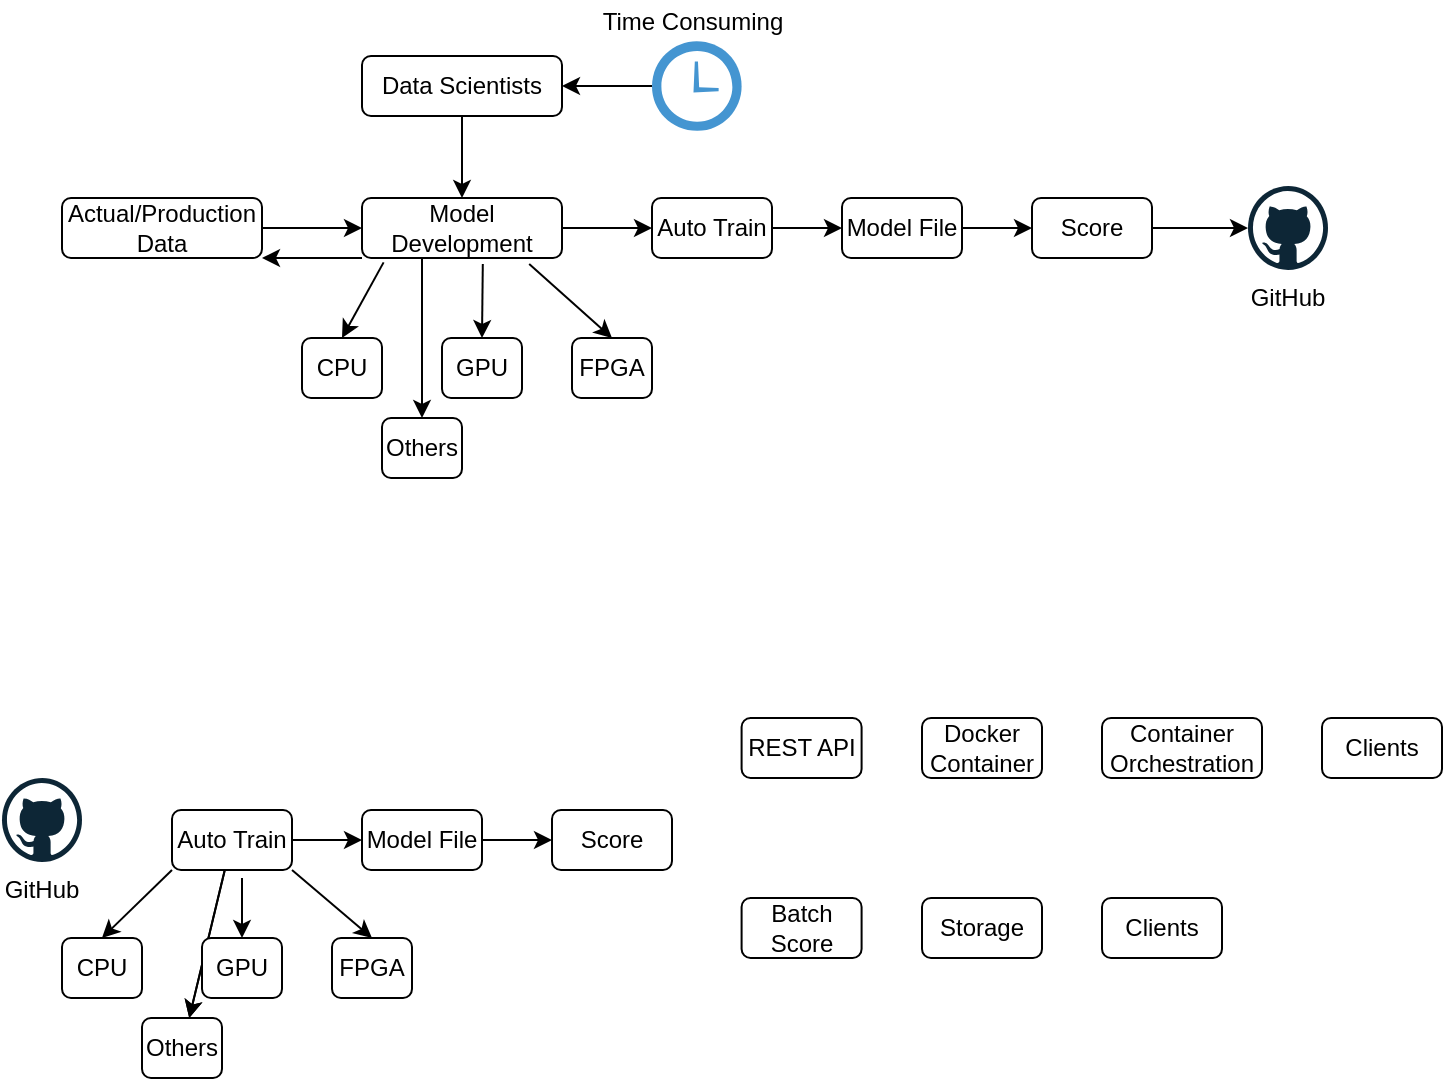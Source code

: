 <mxfile version="14.5.3" type="github">
  <diagram id="5eOtDX8AbM0DL3pFRIn1" name="Page-1">
    <mxGraphModel dx="1038" dy="580" grid="1" gridSize="10" guides="1" tooltips="1" connect="1" arrows="1" fold="1" page="1" pageScale="1" pageWidth="850" pageHeight="1100" math="0" shadow="0">
      <root>
        <mxCell id="0" />
        <mxCell id="1" parent="0" />
        <mxCell id="4l5nySt9rV1LjqvCiGXe-9" value="" style="edgeStyle=orthogonalEdgeStyle;rounded=0;orthogonalLoop=1;jettySize=auto;html=1;" edge="1" parent="1" source="4l5nySt9rV1LjqvCiGXe-1" target="4l5nySt9rV1LjqvCiGXe-2">
          <mxGeometry relative="1" as="geometry" />
        </mxCell>
        <mxCell id="4l5nySt9rV1LjqvCiGXe-1" value="Actual/Production Data" style="rounded=1;whiteSpace=wrap;html=1;" vertex="1" parent="1">
          <mxGeometry x="150" y="150" width="100" height="30" as="geometry" />
        </mxCell>
        <mxCell id="4l5nySt9rV1LjqvCiGXe-11" value="" style="edgeStyle=orthogonalEdgeStyle;rounded=0;orthogonalLoop=1;jettySize=auto;html=1;" edge="1" parent="1" source="4l5nySt9rV1LjqvCiGXe-2" target="4l5nySt9rV1LjqvCiGXe-6">
          <mxGeometry relative="1" as="geometry">
            <Array as="points">
              <mxPoint x="330" y="200" />
              <mxPoint x="330" y="200" />
            </Array>
          </mxGeometry>
        </mxCell>
        <mxCell id="4l5nySt9rV1LjqvCiGXe-26" value="" style="edgeStyle=none;rounded=0;orthogonalLoop=1;jettySize=auto;html=1;" edge="1" parent="1" source="4l5nySt9rV1LjqvCiGXe-2" target="4l5nySt9rV1LjqvCiGXe-24">
          <mxGeometry relative="1" as="geometry" />
        </mxCell>
        <mxCell id="4l5nySt9rV1LjqvCiGXe-2" value="Model Development" style="rounded=1;whiteSpace=wrap;html=1;" vertex="1" parent="1">
          <mxGeometry x="300" y="150" width="100" height="30" as="geometry" />
        </mxCell>
        <mxCell id="4l5nySt9rV1LjqvCiGXe-3" value="CPU" style="rounded=1;whiteSpace=wrap;html=1;" vertex="1" parent="1">
          <mxGeometry x="270" y="220" width="40" height="30" as="geometry" />
        </mxCell>
        <mxCell id="4l5nySt9rV1LjqvCiGXe-4" value="GPU" style="rounded=1;whiteSpace=wrap;html=1;" vertex="1" parent="1">
          <mxGeometry x="340" y="220" width="40" height="30" as="geometry" />
        </mxCell>
        <mxCell id="4l5nySt9rV1LjqvCiGXe-5" value="FPGA" style="rounded=1;whiteSpace=wrap;html=1;" vertex="1" parent="1">
          <mxGeometry x="405" y="220" width="40" height="30" as="geometry" />
        </mxCell>
        <mxCell id="4l5nySt9rV1LjqvCiGXe-6" value="Others" style="rounded=1;whiteSpace=wrap;html=1;" vertex="1" parent="1">
          <mxGeometry x="310" y="260" width="40" height="30" as="geometry" />
        </mxCell>
        <mxCell id="4l5nySt9rV1LjqvCiGXe-10" value="" style="edgeStyle=orthogonalEdgeStyle;rounded=0;orthogonalLoop=1;jettySize=auto;html=1;" edge="1" parent="1" source="4l5nySt9rV1LjqvCiGXe-7" target="4l5nySt9rV1LjqvCiGXe-2">
          <mxGeometry relative="1" as="geometry" />
        </mxCell>
        <mxCell id="4l5nySt9rV1LjqvCiGXe-7" value="Data Scientists" style="rounded=1;whiteSpace=wrap;html=1;" vertex="1" parent="1">
          <mxGeometry x="300" y="79" width="100" height="30" as="geometry" />
        </mxCell>
        <mxCell id="4l5nySt9rV1LjqvCiGXe-12" value="" style="endArrow=classic;html=1;exitX=0.108;exitY=1.073;exitDx=0;exitDy=0;exitPerimeter=0;entryX=0.5;entryY=0;entryDx=0;entryDy=0;" edge="1" parent="1" source="4l5nySt9rV1LjqvCiGXe-2" target="4l5nySt9rV1LjqvCiGXe-3">
          <mxGeometry width="50" height="50" relative="1" as="geometry">
            <mxPoint x="400" y="330" as="sourcePoint" />
            <mxPoint x="450" y="280" as="targetPoint" />
          </mxGeometry>
        </mxCell>
        <mxCell id="4l5nySt9rV1LjqvCiGXe-13" value="" style="endArrow=classic;html=1;exitX=0.604;exitY=1.1;exitDx=0;exitDy=0;exitPerimeter=0;entryX=0.5;entryY=0;entryDx=0;entryDy=0;" edge="1" parent="1" source="4l5nySt9rV1LjqvCiGXe-2" target="4l5nySt9rV1LjqvCiGXe-4">
          <mxGeometry width="50" height="50" relative="1" as="geometry">
            <mxPoint x="320.8" y="192.19" as="sourcePoint" />
            <mxPoint x="300" y="230" as="targetPoint" />
          </mxGeometry>
        </mxCell>
        <mxCell id="4l5nySt9rV1LjqvCiGXe-14" value="" style="endArrow=classic;html=1;exitX=0.836;exitY=1.1;exitDx=0;exitDy=0;exitPerimeter=0;entryX=0.5;entryY=0;entryDx=0;entryDy=0;" edge="1" parent="1" source="4l5nySt9rV1LjqvCiGXe-2" target="4l5nySt9rV1LjqvCiGXe-5">
          <mxGeometry width="50" height="50" relative="1" as="geometry">
            <mxPoint x="330.8" y="202.19" as="sourcePoint" />
            <mxPoint x="310" y="240" as="targetPoint" />
          </mxGeometry>
        </mxCell>
        <mxCell id="4l5nySt9rV1LjqvCiGXe-17" value="" style="endArrow=classic;html=1;exitX=0;exitY=1;exitDx=0;exitDy=0;entryX=1;entryY=1;entryDx=0;entryDy=0;" edge="1" parent="1" source="4l5nySt9rV1LjqvCiGXe-2" target="4l5nySt9rV1LjqvCiGXe-1">
          <mxGeometry width="50" height="50" relative="1" as="geometry">
            <mxPoint x="200" y="150" as="sourcePoint" />
            <mxPoint x="250" y="100" as="targetPoint" />
          </mxGeometry>
        </mxCell>
        <mxCell id="4l5nySt9rV1LjqvCiGXe-20" value="" style="edgeStyle=none;rounded=0;orthogonalLoop=1;jettySize=auto;html=1;" edge="1" parent="1" source="4l5nySt9rV1LjqvCiGXe-19" target="4l5nySt9rV1LjqvCiGXe-7">
          <mxGeometry relative="1" as="geometry" />
        </mxCell>
        <mxCell id="4l5nySt9rV1LjqvCiGXe-19" value="" style="shadow=0;dashed=0;html=1;strokeColor=none;fillColor=#4495D1;labelPosition=center;verticalLabelPosition=bottom;verticalAlign=top;align=center;outlineConnect=0;shape=mxgraph.veeam.time;" vertex="1" parent="1">
          <mxGeometry x="445" y="71.6" width="44.8" height="44.8" as="geometry" />
        </mxCell>
        <mxCell id="4l5nySt9rV1LjqvCiGXe-21" value="" style="dashed=0;outlineConnect=0;html=1;align=center;labelPosition=center;verticalLabelPosition=bottom;verticalAlign=top;shape=mxgraph.weblogos.github" vertex="1" parent="1">
          <mxGeometry x="743" y="144" width="40" height="42" as="geometry" />
        </mxCell>
        <mxCell id="4l5nySt9rV1LjqvCiGXe-23" value="GitHub" style="text;html=1;strokeColor=none;fillColor=none;align=center;verticalAlign=middle;whiteSpace=wrap;rounded=0;" vertex="1" parent="1">
          <mxGeometry x="743" y="190" width="40" height="20" as="geometry" />
        </mxCell>
        <mxCell id="4l5nySt9rV1LjqvCiGXe-30" value="" style="edgeStyle=none;rounded=0;orthogonalLoop=1;jettySize=auto;html=1;" edge="1" parent="1" source="4l5nySt9rV1LjqvCiGXe-24" target="4l5nySt9rV1LjqvCiGXe-29">
          <mxGeometry relative="1" as="geometry" />
        </mxCell>
        <mxCell id="4l5nySt9rV1LjqvCiGXe-24" value="Auto Train" style="rounded=1;whiteSpace=wrap;html=1;" vertex="1" parent="1">
          <mxGeometry x="445" y="150" width="60" height="30" as="geometry" />
        </mxCell>
        <mxCell id="4l5nySt9rV1LjqvCiGXe-28" value="" style="edgeStyle=none;rounded=0;orthogonalLoop=1;jettySize=auto;html=1;" edge="1" parent="1" source="4l5nySt9rV1LjqvCiGXe-25" target="4l5nySt9rV1LjqvCiGXe-21">
          <mxGeometry relative="1" as="geometry" />
        </mxCell>
        <mxCell id="4l5nySt9rV1LjqvCiGXe-25" value="Score" style="rounded=1;whiteSpace=wrap;html=1;" vertex="1" parent="1">
          <mxGeometry x="635" y="150" width="60" height="30" as="geometry" />
        </mxCell>
        <mxCell id="4l5nySt9rV1LjqvCiGXe-32" value="" style="edgeStyle=none;rounded=0;orthogonalLoop=1;jettySize=auto;html=1;" edge="1" parent="1" source="4l5nySt9rV1LjqvCiGXe-29" target="4l5nySt9rV1LjqvCiGXe-25">
          <mxGeometry relative="1" as="geometry" />
        </mxCell>
        <mxCell id="4l5nySt9rV1LjqvCiGXe-29" value="Model File" style="rounded=1;whiteSpace=wrap;html=1;" vertex="1" parent="1">
          <mxGeometry x="540" y="150" width="60" height="30" as="geometry" />
        </mxCell>
        <mxCell id="4l5nySt9rV1LjqvCiGXe-33" value="Time Consuming" style="text;html=1;strokeColor=none;fillColor=none;align=center;verticalAlign=middle;whiteSpace=wrap;rounded=0;" vertex="1" parent="1">
          <mxGeometry x="418" y="51.6" width="95" height="20" as="geometry" />
        </mxCell>
        <mxCell id="4l5nySt9rV1LjqvCiGXe-34" value="" style="dashed=0;outlineConnect=0;html=1;align=center;labelPosition=center;verticalLabelPosition=bottom;verticalAlign=top;shape=mxgraph.weblogos.github" vertex="1" parent="1">
          <mxGeometry x="120" y="440" width="40" height="42" as="geometry" />
        </mxCell>
        <mxCell id="4l5nySt9rV1LjqvCiGXe-35" value="GitHub" style="text;html=1;strokeColor=none;fillColor=none;align=center;verticalAlign=middle;whiteSpace=wrap;rounded=0;" vertex="1" parent="1">
          <mxGeometry x="120" y="486" width="40" height="20" as="geometry" />
        </mxCell>
        <mxCell id="4l5nySt9rV1LjqvCiGXe-36" value="" style="edgeStyle=none;rounded=0;orthogonalLoop=1;jettySize=auto;html=1;" edge="1" parent="1" source="4l5nySt9rV1LjqvCiGXe-37" target="4l5nySt9rV1LjqvCiGXe-40">
          <mxGeometry relative="1" as="geometry" />
        </mxCell>
        <mxCell id="4l5nySt9rV1LjqvCiGXe-45" value="" style="edgeStyle=none;rounded=0;orthogonalLoop=1;jettySize=auto;html=1;" edge="1" parent="1" source="4l5nySt9rV1LjqvCiGXe-37" target="4l5nySt9rV1LjqvCiGXe-44">
          <mxGeometry relative="1" as="geometry" />
        </mxCell>
        <mxCell id="4l5nySt9rV1LjqvCiGXe-46" value="" style="edgeStyle=none;rounded=0;orthogonalLoop=1;jettySize=auto;html=1;" edge="1" parent="1" source="4l5nySt9rV1LjqvCiGXe-37" target="4l5nySt9rV1LjqvCiGXe-44">
          <mxGeometry relative="1" as="geometry" />
        </mxCell>
        <mxCell id="4l5nySt9rV1LjqvCiGXe-37" value="Auto Train" style="rounded=1;whiteSpace=wrap;html=1;" vertex="1" parent="1">
          <mxGeometry x="205" y="456" width="60" height="30" as="geometry" />
        </mxCell>
        <mxCell id="4l5nySt9rV1LjqvCiGXe-38" value="Score" style="rounded=1;whiteSpace=wrap;html=1;" vertex="1" parent="1">
          <mxGeometry x="395" y="456" width="60" height="30" as="geometry" />
        </mxCell>
        <mxCell id="4l5nySt9rV1LjqvCiGXe-39" value="" style="edgeStyle=none;rounded=0;orthogonalLoop=1;jettySize=auto;html=1;" edge="1" parent="1" source="4l5nySt9rV1LjqvCiGXe-40" target="4l5nySt9rV1LjqvCiGXe-38">
          <mxGeometry relative="1" as="geometry" />
        </mxCell>
        <mxCell id="4l5nySt9rV1LjqvCiGXe-40" value="Model File" style="rounded=1;whiteSpace=wrap;html=1;" vertex="1" parent="1">
          <mxGeometry x="300" y="456" width="60" height="30" as="geometry" />
        </mxCell>
        <mxCell id="4l5nySt9rV1LjqvCiGXe-41" value="CPU" style="rounded=1;whiteSpace=wrap;html=1;" vertex="1" parent="1">
          <mxGeometry x="150" y="520" width="40" height="30" as="geometry" />
        </mxCell>
        <mxCell id="4l5nySt9rV1LjqvCiGXe-42" value="GPU" style="rounded=1;whiteSpace=wrap;html=1;" vertex="1" parent="1">
          <mxGeometry x="220" y="520" width="40" height="30" as="geometry" />
        </mxCell>
        <mxCell id="4l5nySt9rV1LjqvCiGXe-43" value="FPGA" style="rounded=1;whiteSpace=wrap;html=1;" vertex="1" parent="1">
          <mxGeometry x="285" y="520" width="40" height="30" as="geometry" />
        </mxCell>
        <mxCell id="4l5nySt9rV1LjqvCiGXe-44" value="Others" style="rounded=1;whiteSpace=wrap;html=1;" vertex="1" parent="1">
          <mxGeometry x="190" y="560" width="40" height="30" as="geometry" />
        </mxCell>
        <mxCell id="4l5nySt9rV1LjqvCiGXe-48" value="" style="endArrow=classic;html=1;entryX=0.5;entryY=0;entryDx=0;entryDy=0;exitX=1;exitY=1;exitDx=0;exitDy=0;" edge="1" parent="1" source="4l5nySt9rV1LjqvCiGXe-37" target="4l5nySt9rV1LjqvCiGXe-43">
          <mxGeometry width="50" height="50" relative="1" as="geometry">
            <mxPoint x="250" y="520" as="sourcePoint" />
            <mxPoint x="300" y="470" as="targetPoint" />
          </mxGeometry>
        </mxCell>
        <mxCell id="4l5nySt9rV1LjqvCiGXe-49" value="" style="endArrow=classic;html=1;exitX=0;exitY=1;exitDx=0;exitDy=0;entryX=0.5;entryY=0;entryDx=0;entryDy=0;" edge="1" parent="1" source="4l5nySt9rV1LjqvCiGXe-37" target="4l5nySt9rV1LjqvCiGXe-41">
          <mxGeometry width="50" height="50" relative="1" as="geometry">
            <mxPoint x="170" y="540" as="sourcePoint" />
            <mxPoint x="210" y="530" as="targetPoint" />
          </mxGeometry>
        </mxCell>
        <mxCell id="4l5nySt9rV1LjqvCiGXe-50" value="" style="endArrow=classic;html=1;entryX=0.5;entryY=0;entryDx=0;entryDy=0;" edge="1" parent="1" target="4l5nySt9rV1LjqvCiGXe-42">
          <mxGeometry width="50" height="50" relative="1" as="geometry">
            <mxPoint x="240" y="490" as="sourcePoint" />
            <mxPoint x="180" y="530" as="targetPoint" />
          </mxGeometry>
        </mxCell>
        <mxCell id="4l5nySt9rV1LjqvCiGXe-51" value="REST API" style="rounded=1;whiteSpace=wrap;html=1;" vertex="1" parent="1">
          <mxGeometry x="489.8" y="410" width="60" height="30" as="geometry" />
        </mxCell>
        <mxCell id="4l5nySt9rV1LjqvCiGXe-52" value="Docker Container" style="rounded=1;whiteSpace=wrap;html=1;" vertex="1" parent="1">
          <mxGeometry x="580" y="410" width="60" height="30" as="geometry" />
        </mxCell>
        <mxCell id="4l5nySt9rV1LjqvCiGXe-53" value="Container Orchestration" style="rounded=1;whiteSpace=wrap;html=1;" vertex="1" parent="1">
          <mxGeometry x="670" y="410" width="80" height="30" as="geometry" />
        </mxCell>
        <mxCell id="4l5nySt9rV1LjqvCiGXe-54" value="Batch Score" style="rounded=1;whiteSpace=wrap;html=1;" vertex="1" parent="1">
          <mxGeometry x="489.8" y="500" width="60" height="30" as="geometry" />
        </mxCell>
        <mxCell id="4l5nySt9rV1LjqvCiGXe-55" value="Storage" style="rounded=1;whiteSpace=wrap;html=1;" vertex="1" parent="1">
          <mxGeometry x="580" y="500" width="60" height="30" as="geometry" />
        </mxCell>
        <mxCell id="4l5nySt9rV1LjqvCiGXe-56" value="Clients" style="rounded=1;whiteSpace=wrap;html=1;" vertex="1" parent="1">
          <mxGeometry x="780" y="410" width="60" height="30" as="geometry" />
        </mxCell>
        <mxCell id="4l5nySt9rV1LjqvCiGXe-57" value="Clients" style="rounded=1;whiteSpace=wrap;html=1;" vertex="1" parent="1">
          <mxGeometry x="670" y="500" width="60" height="30" as="geometry" />
        </mxCell>
      </root>
    </mxGraphModel>
  </diagram>
</mxfile>
